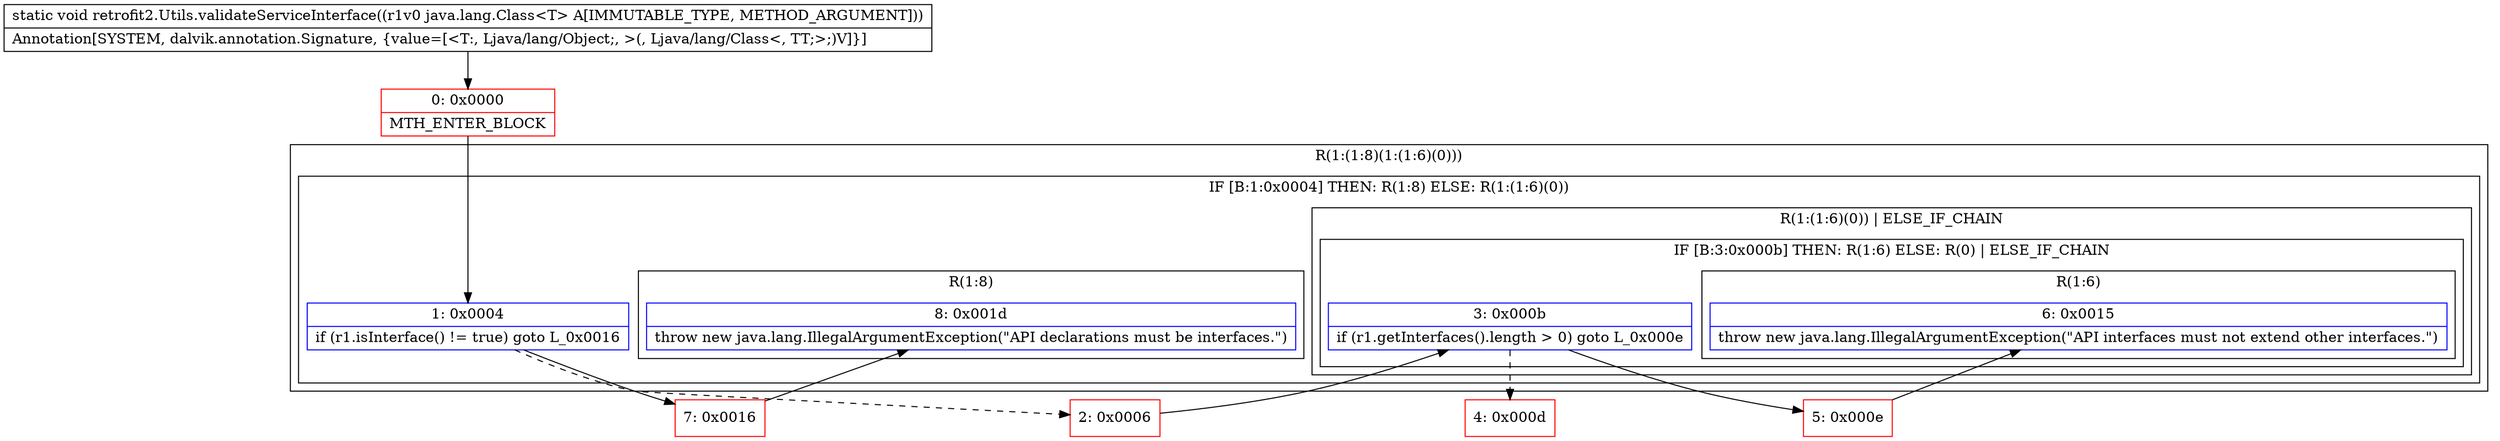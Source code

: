 digraph "CFG forretrofit2.Utils.validateServiceInterface(Ljava\/lang\/Class;)V" {
subgraph cluster_Region_810241490 {
label = "R(1:(1:8)(1:(1:6)(0)))";
node [shape=record,color=blue];
subgraph cluster_IfRegion_797071687 {
label = "IF [B:1:0x0004] THEN: R(1:8) ELSE: R(1:(1:6)(0))";
node [shape=record,color=blue];
Node_1 [shape=record,label="{1\:\ 0x0004|if (r1.isInterface() != true) goto L_0x0016\l}"];
subgraph cluster_Region_1806674502 {
label = "R(1:8)";
node [shape=record,color=blue];
Node_8 [shape=record,label="{8\:\ 0x001d|throw new java.lang.IllegalArgumentException(\"API declarations must be interfaces.\")\l}"];
}
subgraph cluster_Region_15476273 {
label = "R(1:(1:6)(0)) | ELSE_IF_CHAIN\l";
node [shape=record,color=blue];
subgraph cluster_IfRegion_1780735523 {
label = "IF [B:3:0x000b] THEN: R(1:6) ELSE: R(0) | ELSE_IF_CHAIN\l";
node [shape=record,color=blue];
Node_3 [shape=record,label="{3\:\ 0x000b|if (r1.getInterfaces().length \> 0) goto L_0x000e\l}"];
subgraph cluster_Region_1473702465 {
label = "R(1:6)";
node [shape=record,color=blue];
Node_6 [shape=record,label="{6\:\ 0x0015|throw new java.lang.IllegalArgumentException(\"API interfaces must not extend other interfaces.\")\l}"];
}
subgraph cluster_Region_1094551399 {
label = "R(0)";
node [shape=record,color=blue];
}
}
}
}
}
Node_0 [shape=record,color=red,label="{0\:\ 0x0000|MTH_ENTER_BLOCK\l}"];
Node_2 [shape=record,color=red,label="{2\:\ 0x0006}"];
Node_4 [shape=record,color=red,label="{4\:\ 0x000d}"];
Node_5 [shape=record,color=red,label="{5\:\ 0x000e}"];
Node_7 [shape=record,color=red,label="{7\:\ 0x0016}"];
MethodNode[shape=record,label="{static void retrofit2.Utils.validateServiceInterface((r1v0 java.lang.Class\<T\> A[IMMUTABLE_TYPE, METHOD_ARGUMENT]))  | Annotation[SYSTEM, dalvik.annotation.Signature, \{value=[\<T:, Ljava\/lang\/Object;, \>(, Ljava\/lang\/Class\<, TT;\>;)V]\}]\l}"];
MethodNode -> Node_0;
Node_1 -> Node_2[style=dashed];
Node_1 -> Node_7;
Node_3 -> Node_4[style=dashed];
Node_3 -> Node_5;
Node_0 -> Node_1;
Node_2 -> Node_3;
Node_5 -> Node_6;
Node_7 -> Node_8;
}

